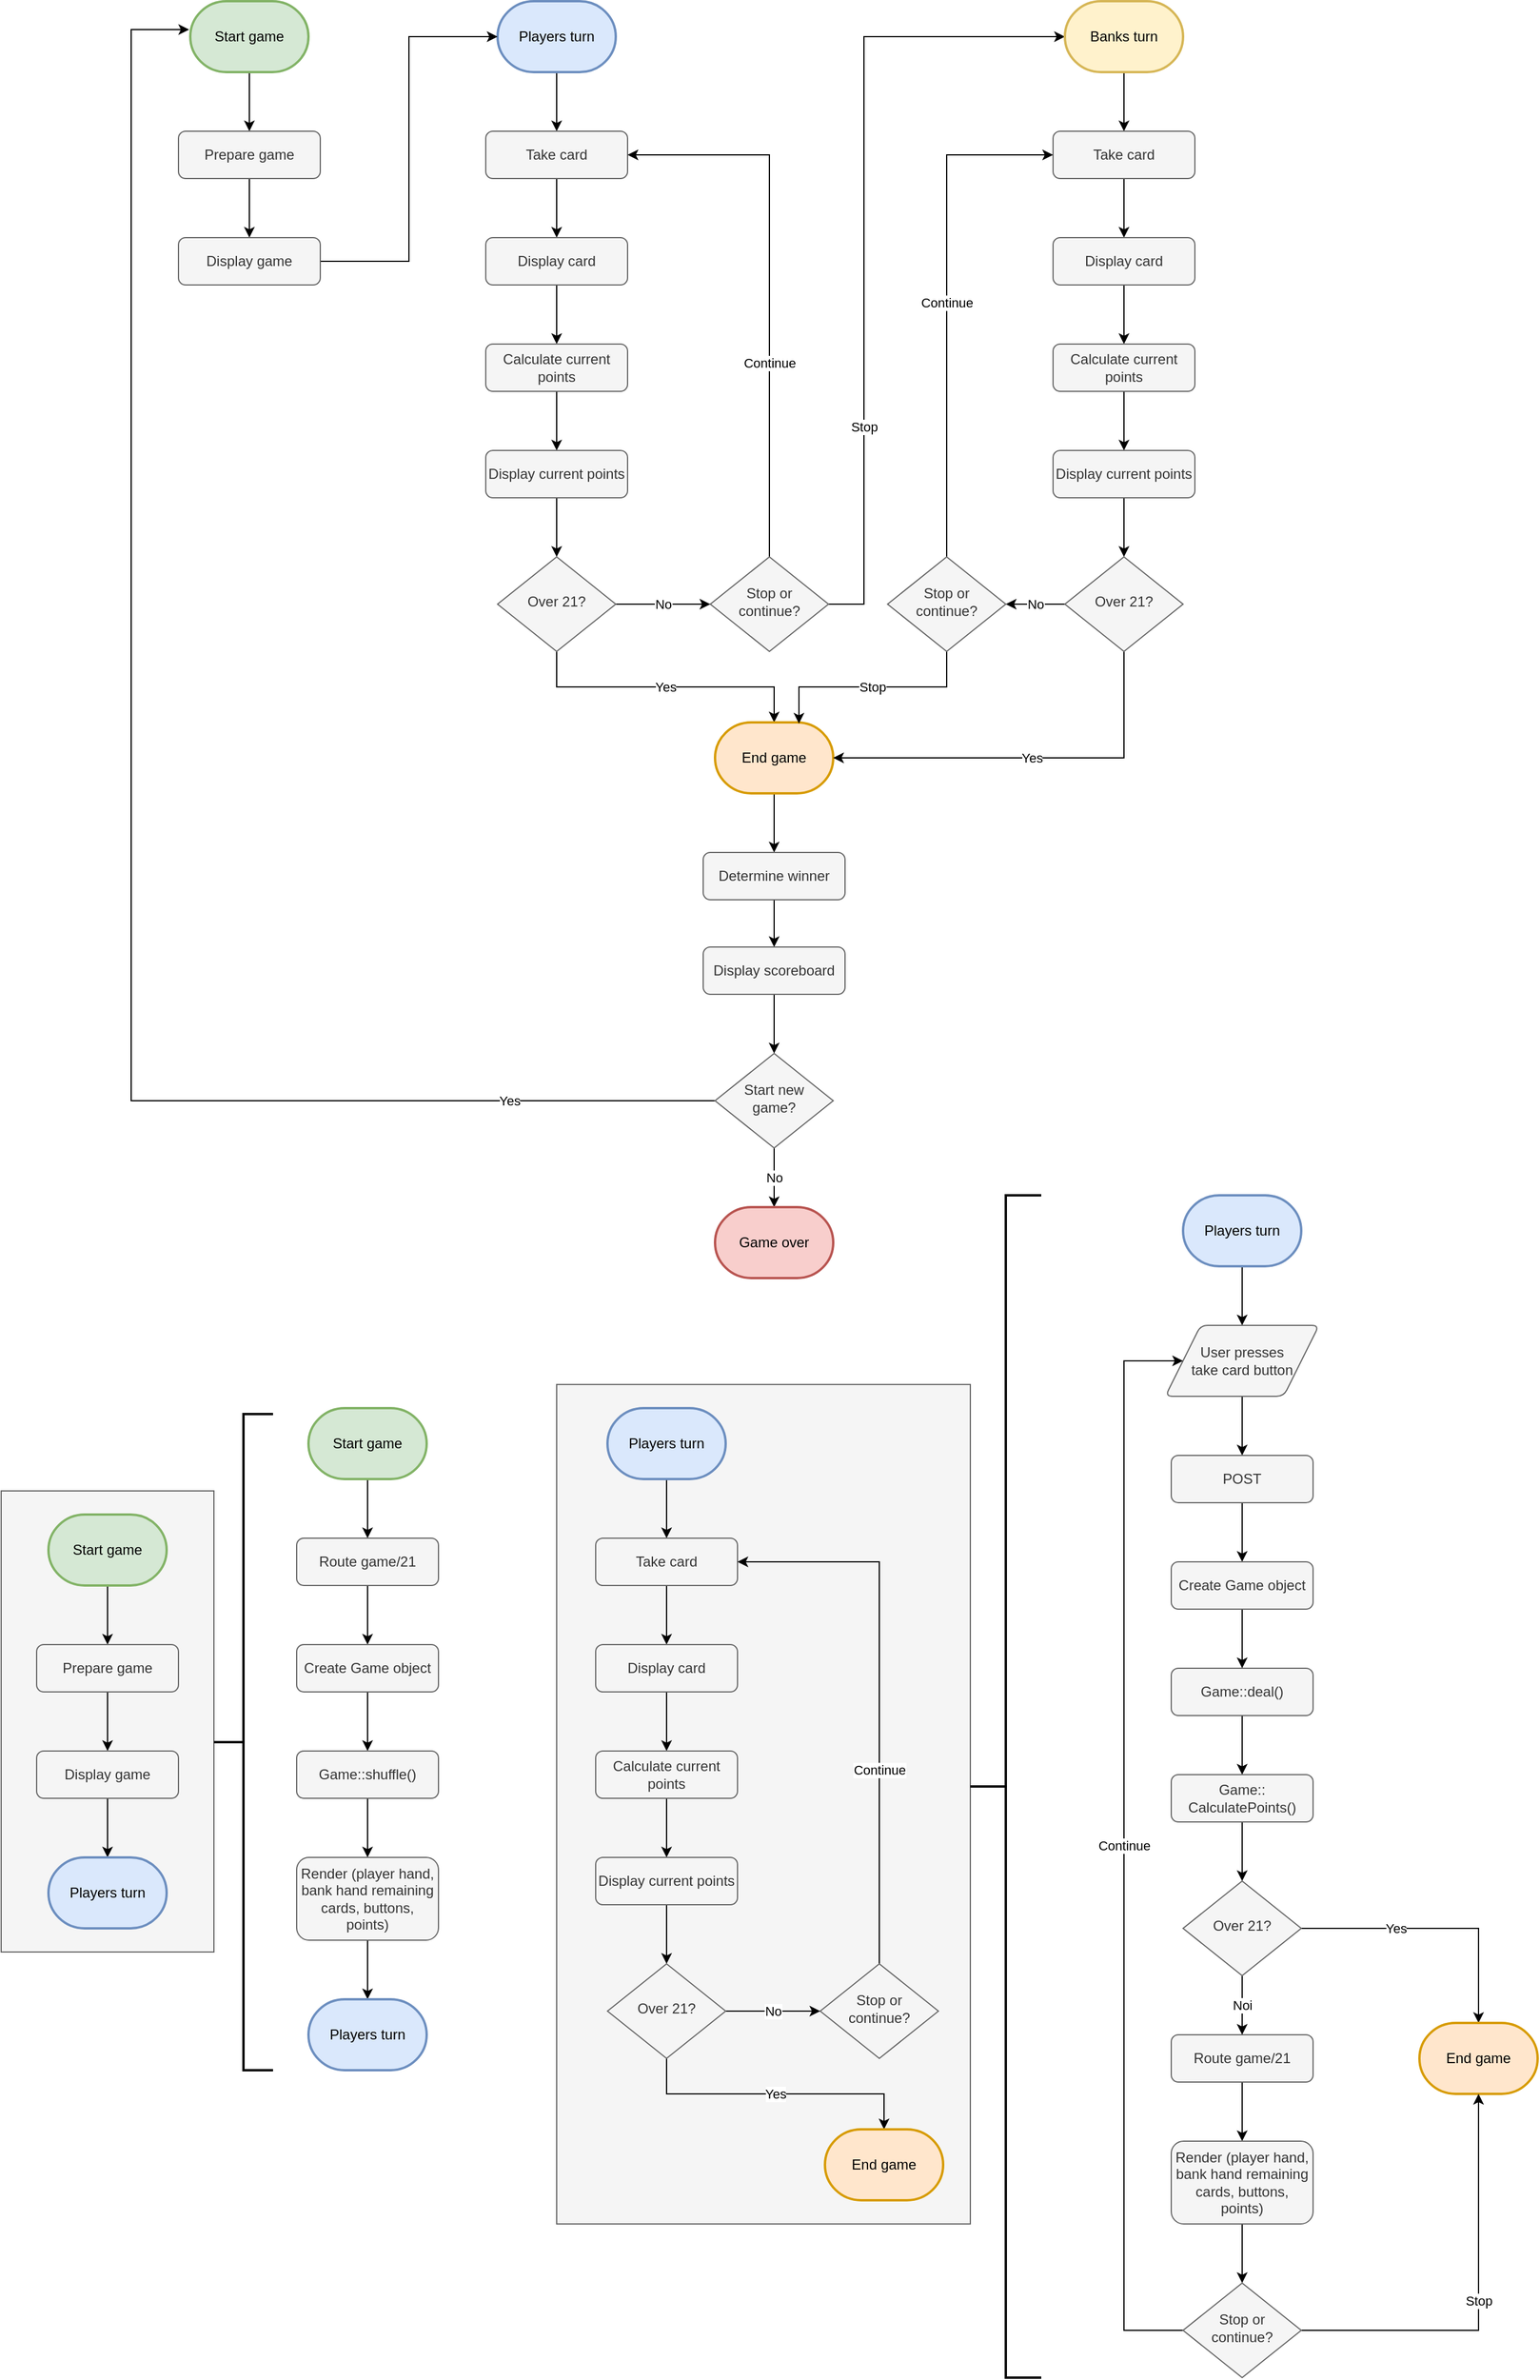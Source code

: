 <mxfile version="21.2.1" type="device">
  <diagram id="C5RBs43oDa-KdzZeNtuy" name="Page-1">
    <mxGraphModel dx="2514" dy="935" grid="1" gridSize="10" guides="1" tooltips="1" connect="1" arrows="1" fold="1" page="1" pageScale="1" pageWidth="827" pageHeight="1169" math="0" shadow="0">
      <root>
        <mxCell id="WIyWlLk6GJQsqaUBKTNV-0" />
        <mxCell id="WIyWlLk6GJQsqaUBKTNV-1" parent="WIyWlLk6GJQsqaUBKTNV-0" />
        <mxCell id="ptOUUm3T6Vk_q6HezHhn-102" value="" style="rounded=0;whiteSpace=wrap;html=1;fillColor=#f5f5f5;fontColor=#333333;strokeColor=#666666;" vertex="1" parent="WIyWlLk6GJQsqaUBKTNV-1">
          <mxGeometry x="230" y="1590" width="350" height="710" as="geometry" />
        </mxCell>
        <mxCell id="ptOUUm3T6Vk_q6HezHhn-72" value="" style="rounded=0;whiteSpace=wrap;html=1;fillColor=#f5f5f5;fontColor=#333333;strokeColor=#666666;" vertex="1" parent="WIyWlLk6GJQsqaUBKTNV-1">
          <mxGeometry x="-240" y="1680" width="180" height="390" as="geometry" />
        </mxCell>
        <mxCell id="ptOUUm3T6Vk_q6HezHhn-61" style="edgeStyle=orthogonalEdgeStyle;rounded=0;orthogonalLoop=1;jettySize=auto;html=1;exitX=0.5;exitY=1;exitDx=0;exitDy=0;exitPerimeter=0;entryX=0.5;entryY=0;entryDx=0;entryDy=0;" edge="1" parent="WIyWlLk6GJQsqaUBKTNV-1" source="ptOUUm3T6Vk_q6HezHhn-9" target="ptOUUm3T6Vk_q6HezHhn-58">
          <mxGeometry relative="1" as="geometry" />
        </mxCell>
        <mxCell id="ptOUUm3T6Vk_q6HezHhn-9" value="Start game" style="strokeWidth=2;html=1;shape=mxgraph.flowchart.terminator;whiteSpace=wrap;fillColor=#d5e8d4;strokeColor=#82b366;" vertex="1" parent="WIyWlLk6GJQsqaUBKTNV-1">
          <mxGeometry x="-80" y="420" width="100" height="60" as="geometry" />
        </mxCell>
        <mxCell id="ptOUUm3T6Vk_q6HezHhn-15" style="edgeStyle=orthogonalEdgeStyle;rounded=0;orthogonalLoop=1;jettySize=auto;html=1;exitX=0.5;exitY=1;exitDx=0;exitDy=0;exitPerimeter=0;entryX=0.5;entryY=0;entryDx=0;entryDy=0;" edge="1" parent="WIyWlLk6GJQsqaUBKTNV-1" source="ptOUUm3T6Vk_q6HezHhn-11" target="ptOUUm3T6Vk_q6HezHhn-12">
          <mxGeometry relative="1" as="geometry" />
        </mxCell>
        <mxCell id="ptOUUm3T6Vk_q6HezHhn-11" value="Players turn" style="strokeWidth=2;html=1;shape=mxgraph.flowchart.terminator;whiteSpace=wrap;fillColor=#dae8fc;strokeColor=#6c8ebf;" vertex="1" parent="WIyWlLk6GJQsqaUBKTNV-1">
          <mxGeometry x="180" y="420" width="100" height="60" as="geometry" />
        </mxCell>
        <mxCell id="ptOUUm3T6Vk_q6HezHhn-14" style="edgeStyle=orthogonalEdgeStyle;rounded=0;orthogonalLoop=1;jettySize=auto;html=1;exitX=0.5;exitY=1;exitDx=0;exitDy=0;entryX=0.5;entryY=0;entryDx=0;entryDy=0;" edge="1" parent="WIyWlLk6GJQsqaUBKTNV-1" source="ptOUUm3T6Vk_q6HezHhn-12" target="ptOUUm3T6Vk_q6HezHhn-13">
          <mxGeometry relative="1" as="geometry" />
        </mxCell>
        <mxCell id="ptOUUm3T6Vk_q6HezHhn-12" value="Take card" style="rounded=1;whiteSpace=wrap;html=1;fontSize=12;glass=0;strokeWidth=1;shadow=0;fillColor=#f5f5f5;fontColor=#333333;strokeColor=#666666;" vertex="1" parent="WIyWlLk6GJQsqaUBKTNV-1">
          <mxGeometry x="170" y="530" width="120" height="40" as="geometry" />
        </mxCell>
        <mxCell id="ptOUUm3T6Vk_q6HezHhn-20" style="edgeStyle=orthogonalEdgeStyle;rounded=0;orthogonalLoop=1;jettySize=auto;html=1;exitX=0.5;exitY=1;exitDx=0;exitDy=0;entryX=0.5;entryY=0;entryDx=0;entryDy=0;" edge="1" parent="WIyWlLk6GJQsqaUBKTNV-1" source="ptOUUm3T6Vk_q6HezHhn-13" target="ptOUUm3T6Vk_q6HezHhn-19">
          <mxGeometry relative="1" as="geometry" />
        </mxCell>
        <mxCell id="ptOUUm3T6Vk_q6HezHhn-13" value="Display card" style="rounded=1;whiteSpace=wrap;html=1;fontSize=12;glass=0;strokeWidth=1;shadow=0;fillColor=#f5f5f5;fontColor=#333333;strokeColor=#666666;" vertex="1" parent="WIyWlLk6GJQsqaUBKTNV-1">
          <mxGeometry x="170" y="620" width="120" height="40" as="geometry" />
        </mxCell>
        <mxCell id="ptOUUm3T6Vk_q6HezHhn-25" value="Continue" style="edgeStyle=orthogonalEdgeStyle;rounded=0;orthogonalLoop=1;jettySize=auto;html=1;exitX=0.5;exitY=0;exitDx=0;exitDy=0;entryX=1;entryY=0.5;entryDx=0;entryDy=0;" edge="1" parent="WIyWlLk6GJQsqaUBKTNV-1" source="ptOUUm3T6Vk_q6HezHhn-18" target="ptOUUm3T6Vk_q6HezHhn-12">
          <mxGeometry x="-0.286" relative="1" as="geometry">
            <Array as="points">
              <mxPoint x="410" y="550" />
            </Array>
            <mxPoint as="offset" />
          </mxGeometry>
        </mxCell>
        <mxCell id="ptOUUm3T6Vk_q6HezHhn-27" value="Stop" style="edgeStyle=orthogonalEdgeStyle;rounded=0;orthogonalLoop=1;jettySize=auto;html=1;exitX=1;exitY=0.5;exitDx=0;exitDy=0;entryX=0;entryY=0.5;entryDx=0;entryDy=0;entryPerimeter=0;" edge="1" parent="WIyWlLk6GJQsqaUBKTNV-1" source="ptOUUm3T6Vk_q6HezHhn-18" target="ptOUUm3T6Vk_q6HezHhn-26">
          <mxGeometry x="-0.471" relative="1" as="geometry">
            <mxPoint x="410" y="450" as="targetPoint" />
            <Array as="points">
              <mxPoint x="490" y="930" />
              <mxPoint x="490" y="450" />
            </Array>
            <mxPoint as="offset" />
          </mxGeometry>
        </mxCell>
        <mxCell id="ptOUUm3T6Vk_q6HezHhn-18" value="Stop or continue?" style="rhombus;whiteSpace=wrap;html=1;shadow=0;fontFamily=Helvetica;fontSize=12;align=center;strokeWidth=1;spacing=6;spacingTop=-4;fillColor=#f5f5f5;strokeColor=#666666;fontColor=#333333;" vertex="1" parent="WIyWlLk6GJQsqaUBKTNV-1">
          <mxGeometry x="360" y="890" width="100" height="80" as="geometry" />
        </mxCell>
        <mxCell id="ptOUUm3T6Vk_q6HezHhn-23" style="edgeStyle=orthogonalEdgeStyle;rounded=0;orthogonalLoop=1;jettySize=auto;html=1;exitX=0.5;exitY=1;exitDx=0;exitDy=0;entryX=0.5;entryY=0;entryDx=0;entryDy=0;" edge="1" parent="WIyWlLk6GJQsqaUBKTNV-1" source="ptOUUm3T6Vk_q6HezHhn-19" target="ptOUUm3T6Vk_q6HezHhn-22">
          <mxGeometry relative="1" as="geometry" />
        </mxCell>
        <mxCell id="ptOUUm3T6Vk_q6HezHhn-19" value="Calculate current points" style="rounded=1;whiteSpace=wrap;html=1;fontSize=12;glass=0;strokeWidth=1;shadow=0;fillColor=#f5f5f5;fontColor=#333333;strokeColor=#666666;" vertex="1" parent="WIyWlLk6GJQsqaUBKTNV-1">
          <mxGeometry x="170" y="710" width="120" height="40" as="geometry" />
        </mxCell>
        <mxCell id="ptOUUm3T6Vk_q6HezHhn-30" style="edgeStyle=orthogonalEdgeStyle;rounded=0;orthogonalLoop=1;jettySize=auto;html=1;exitX=0.5;exitY=1;exitDx=0;exitDy=0;entryX=0.5;entryY=0;entryDx=0;entryDy=0;" edge="1" parent="WIyWlLk6GJQsqaUBKTNV-1" source="ptOUUm3T6Vk_q6HezHhn-22" target="ptOUUm3T6Vk_q6HezHhn-28">
          <mxGeometry relative="1" as="geometry" />
        </mxCell>
        <mxCell id="ptOUUm3T6Vk_q6HezHhn-22" value="Display current points" style="rounded=1;whiteSpace=wrap;html=1;fontSize=12;glass=0;strokeWidth=1;shadow=0;fillColor=#f5f5f5;fontColor=#333333;strokeColor=#666666;" vertex="1" parent="WIyWlLk6GJQsqaUBKTNV-1">
          <mxGeometry x="170" y="800" width="120" height="40" as="geometry" />
        </mxCell>
        <mxCell id="ptOUUm3T6Vk_q6HezHhn-43" style="edgeStyle=orthogonalEdgeStyle;rounded=0;orthogonalLoop=1;jettySize=auto;html=1;exitX=0.5;exitY=1;exitDx=0;exitDy=0;exitPerimeter=0;entryX=0.5;entryY=0;entryDx=0;entryDy=0;" edge="1" parent="WIyWlLk6GJQsqaUBKTNV-1" source="ptOUUm3T6Vk_q6HezHhn-26" target="ptOUUm3T6Vk_q6HezHhn-35">
          <mxGeometry relative="1" as="geometry" />
        </mxCell>
        <mxCell id="ptOUUm3T6Vk_q6HezHhn-26" value="Banks turn" style="strokeWidth=2;html=1;shape=mxgraph.flowchart.terminator;whiteSpace=wrap;fillColor=#fff2cc;strokeColor=#d6b656;" vertex="1" parent="WIyWlLk6GJQsqaUBKTNV-1">
          <mxGeometry x="660" y="420" width="100" height="60" as="geometry" />
        </mxCell>
        <mxCell id="ptOUUm3T6Vk_q6HezHhn-32" value="Yes" style="edgeStyle=orthogonalEdgeStyle;rounded=0;orthogonalLoop=1;jettySize=auto;html=1;exitX=0.5;exitY=1;exitDx=0;exitDy=0;entryX=0.5;entryY=0;entryDx=0;entryDy=0;entryPerimeter=0;" edge="1" parent="WIyWlLk6GJQsqaUBKTNV-1" source="ptOUUm3T6Vk_q6HezHhn-28" target="ptOUUm3T6Vk_q6HezHhn-31">
          <mxGeometry relative="1" as="geometry" />
        </mxCell>
        <mxCell id="ptOUUm3T6Vk_q6HezHhn-33" value="No" style="edgeStyle=orthogonalEdgeStyle;rounded=0;orthogonalLoop=1;jettySize=auto;html=1;entryX=0;entryY=0.5;entryDx=0;entryDy=0;" edge="1" parent="WIyWlLk6GJQsqaUBKTNV-1" source="ptOUUm3T6Vk_q6HezHhn-28" target="ptOUUm3T6Vk_q6HezHhn-18">
          <mxGeometry relative="1" as="geometry">
            <mxPoint x="380" y="1080" as="targetPoint" />
          </mxGeometry>
        </mxCell>
        <mxCell id="ptOUUm3T6Vk_q6HezHhn-28" value="Over 21?" style="rhombus;whiteSpace=wrap;html=1;shadow=0;fontFamily=Helvetica;fontSize=12;align=center;strokeWidth=1;spacing=6;spacingTop=-4;fillColor=#f5f5f5;strokeColor=#666666;fontColor=#333333;" vertex="1" parent="WIyWlLk6GJQsqaUBKTNV-1">
          <mxGeometry x="180" y="890" width="100" height="80" as="geometry" />
        </mxCell>
        <mxCell id="ptOUUm3T6Vk_q6HezHhn-50" style="edgeStyle=orthogonalEdgeStyle;rounded=0;orthogonalLoop=1;jettySize=auto;html=1;exitX=0.5;exitY=1;exitDx=0;exitDy=0;exitPerimeter=0;entryX=0.5;entryY=0;entryDx=0;entryDy=0;" edge="1" parent="WIyWlLk6GJQsqaUBKTNV-1" source="ptOUUm3T6Vk_q6HezHhn-31" target="ptOUUm3T6Vk_q6HezHhn-49">
          <mxGeometry relative="1" as="geometry" />
        </mxCell>
        <mxCell id="ptOUUm3T6Vk_q6HezHhn-31" value="End game" style="strokeWidth=2;html=1;shape=mxgraph.flowchart.terminator;whiteSpace=wrap;fillColor=#ffe6cc;strokeColor=#d79b00;" vertex="1" parent="WIyWlLk6GJQsqaUBKTNV-1">
          <mxGeometry x="364" y="1030" width="100" height="60" as="geometry" />
        </mxCell>
        <mxCell id="ptOUUm3T6Vk_q6HezHhn-34" style="edgeStyle=orthogonalEdgeStyle;rounded=0;orthogonalLoop=1;jettySize=auto;html=1;exitX=0.5;exitY=1;exitDx=0;exitDy=0;entryX=0.5;entryY=0;entryDx=0;entryDy=0;" edge="1" parent="WIyWlLk6GJQsqaUBKTNV-1" source="ptOUUm3T6Vk_q6HezHhn-35" target="ptOUUm3T6Vk_q6HezHhn-37">
          <mxGeometry relative="1" as="geometry" />
        </mxCell>
        <mxCell id="ptOUUm3T6Vk_q6HezHhn-35" value="Take card" style="rounded=1;whiteSpace=wrap;html=1;fontSize=12;glass=0;strokeWidth=1;shadow=0;fillColor=#f5f5f5;fontColor=#333333;strokeColor=#666666;" vertex="1" parent="WIyWlLk6GJQsqaUBKTNV-1">
          <mxGeometry x="650" y="530" width="120" height="40" as="geometry" />
        </mxCell>
        <mxCell id="ptOUUm3T6Vk_q6HezHhn-36" style="edgeStyle=orthogonalEdgeStyle;rounded=0;orthogonalLoop=1;jettySize=auto;html=1;exitX=0.5;exitY=1;exitDx=0;exitDy=0;entryX=0.5;entryY=0;entryDx=0;entryDy=0;" edge="1" parent="WIyWlLk6GJQsqaUBKTNV-1" source="ptOUUm3T6Vk_q6HezHhn-37" target="ptOUUm3T6Vk_q6HezHhn-39">
          <mxGeometry relative="1" as="geometry" />
        </mxCell>
        <mxCell id="ptOUUm3T6Vk_q6HezHhn-37" value="Display card" style="rounded=1;whiteSpace=wrap;html=1;fontSize=12;glass=0;strokeWidth=1;shadow=0;fillColor=#f5f5f5;fontColor=#333333;strokeColor=#666666;" vertex="1" parent="WIyWlLk6GJQsqaUBKTNV-1">
          <mxGeometry x="650" y="620" width="120" height="40" as="geometry" />
        </mxCell>
        <mxCell id="ptOUUm3T6Vk_q6HezHhn-38" style="edgeStyle=orthogonalEdgeStyle;rounded=0;orthogonalLoop=1;jettySize=auto;html=1;exitX=0.5;exitY=1;exitDx=0;exitDy=0;entryX=0.5;entryY=0;entryDx=0;entryDy=0;" edge="1" parent="WIyWlLk6GJQsqaUBKTNV-1" source="ptOUUm3T6Vk_q6HezHhn-39" target="ptOUUm3T6Vk_q6HezHhn-41">
          <mxGeometry relative="1" as="geometry" />
        </mxCell>
        <mxCell id="ptOUUm3T6Vk_q6HezHhn-39" value="Calculate current points" style="rounded=1;whiteSpace=wrap;html=1;fontSize=12;glass=0;strokeWidth=1;shadow=0;fillColor=#f5f5f5;fontColor=#333333;strokeColor=#666666;" vertex="1" parent="WIyWlLk6GJQsqaUBKTNV-1">
          <mxGeometry x="650" y="710" width="120" height="40" as="geometry" />
        </mxCell>
        <mxCell id="ptOUUm3T6Vk_q6HezHhn-40" style="edgeStyle=orthogonalEdgeStyle;rounded=0;orthogonalLoop=1;jettySize=auto;html=1;exitX=0.5;exitY=1;exitDx=0;exitDy=0;entryX=0.5;entryY=0;entryDx=0;entryDy=0;" edge="1" parent="WIyWlLk6GJQsqaUBKTNV-1" source="ptOUUm3T6Vk_q6HezHhn-41" target="ptOUUm3T6Vk_q6HezHhn-42">
          <mxGeometry relative="1" as="geometry" />
        </mxCell>
        <mxCell id="ptOUUm3T6Vk_q6HezHhn-41" value="Display current points" style="rounded=1;whiteSpace=wrap;html=1;fontSize=12;glass=0;strokeWidth=1;shadow=0;fillColor=#f5f5f5;fontColor=#333333;strokeColor=#666666;" vertex="1" parent="WIyWlLk6GJQsqaUBKTNV-1">
          <mxGeometry x="650" y="800" width="120" height="40" as="geometry" />
        </mxCell>
        <mxCell id="ptOUUm3T6Vk_q6HezHhn-45" value="Yes" style="edgeStyle=orthogonalEdgeStyle;rounded=0;orthogonalLoop=1;jettySize=auto;html=1;exitX=0.5;exitY=1;exitDx=0;exitDy=0;entryX=1;entryY=0.5;entryDx=0;entryDy=0;entryPerimeter=0;" edge="1" parent="WIyWlLk6GJQsqaUBKTNV-1" source="ptOUUm3T6Vk_q6HezHhn-42" target="ptOUUm3T6Vk_q6HezHhn-31">
          <mxGeometry relative="1" as="geometry" />
        </mxCell>
        <mxCell id="ptOUUm3T6Vk_q6HezHhn-46" value="No" style="edgeStyle=orthogonalEdgeStyle;rounded=0;orthogonalLoop=1;jettySize=auto;html=1;exitX=0;exitY=0.5;exitDx=0;exitDy=0;entryX=1;entryY=0.5;entryDx=0;entryDy=0;" edge="1" parent="WIyWlLk6GJQsqaUBKTNV-1" source="ptOUUm3T6Vk_q6HezHhn-42" target="ptOUUm3T6Vk_q6HezHhn-44">
          <mxGeometry relative="1" as="geometry" />
        </mxCell>
        <mxCell id="ptOUUm3T6Vk_q6HezHhn-42" value="Over 21?" style="rhombus;whiteSpace=wrap;html=1;shadow=0;fontFamily=Helvetica;fontSize=12;align=center;strokeWidth=1;spacing=6;spacingTop=-4;fillColor=#f5f5f5;strokeColor=#666666;fontColor=#333333;" vertex="1" parent="WIyWlLk6GJQsqaUBKTNV-1">
          <mxGeometry x="660" y="890" width="100" height="80" as="geometry" />
        </mxCell>
        <mxCell id="ptOUUm3T6Vk_q6HezHhn-47" value="Continue" style="edgeStyle=orthogonalEdgeStyle;rounded=0;orthogonalLoop=1;jettySize=auto;html=1;exitX=0.5;exitY=0;exitDx=0;exitDy=0;entryX=0;entryY=0.5;entryDx=0;entryDy=0;" edge="1" parent="WIyWlLk6GJQsqaUBKTNV-1" source="ptOUUm3T6Vk_q6HezHhn-44" target="ptOUUm3T6Vk_q6HezHhn-35">
          <mxGeometry relative="1" as="geometry" />
        </mxCell>
        <mxCell id="ptOUUm3T6Vk_q6HezHhn-48" value="Stop" style="edgeStyle=orthogonalEdgeStyle;rounded=0;orthogonalLoop=1;jettySize=auto;html=1;exitX=0.5;exitY=1;exitDx=0;exitDy=0;entryX=0.71;entryY=0.017;entryDx=0;entryDy=0;entryPerimeter=0;" edge="1" parent="WIyWlLk6GJQsqaUBKTNV-1" source="ptOUUm3T6Vk_q6HezHhn-44" target="ptOUUm3T6Vk_q6HezHhn-31">
          <mxGeometry relative="1" as="geometry" />
        </mxCell>
        <mxCell id="ptOUUm3T6Vk_q6HezHhn-44" value="Stop or continue?" style="rhombus;whiteSpace=wrap;html=1;shadow=0;fontFamily=Helvetica;fontSize=12;align=center;strokeWidth=1;spacing=6;spacingTop=-4;fillColor=#f5f5f5;strokeColor=#666666;fontColor=#333333;" vertex="1" parent="WIyWlLk6GJQsqaUBKTNV-1">
          <mxGeometry x="510" y="890" width="100" height="80" as="geometry" />
        </mxCell>
        <mxCell id="ptOUUm3T6Vk_q6HezHhn-55" style="edgeStyle=orthogonalEdgeStyle;rounded=0;orthogonalLoop=1;jettySize=auto;html=1;exitX=0.5;exitY=1;exitDx=0;exitDy=0;entryX=0.5;entryY=0;entryDx=0;entryDy=0;" edge="1" parent="WIyWlLk6GJQsqaUBKTNV-1" source="ptOUUm3T6Vk_q6HezHhn-49" target="ptOUUm3T6Vk_q6HezHhn-51">
          <mxGeometry relative="1" as="geometry" />
        </mxCell>
        <mxCell id="ptOUUm3T6Vk_q6HezHhn-49" value="Determine winner" style="rounded=1;whiteSpace=wrap;html=1;fontSize=12;glass=0;strokeWidth=1;shadow=0;fillColor=#f5f5f5;fontColor=#333333;strokeColor=#666666;" vertex="1" parent="WIyWlLk6GJQsqaUBKTNV-1">
          <mxGeometry x="354" y="1140" width="120" height="40" as="geometry" />
        </mxCell>
        <mxCell id="ptOUUm3T6Vk_q6HezHhn-56" style="edgeStyle=orthogonalEdgeStyle;rounded=0;orthogonalLoop=1;jettySize=auto;html=1;exitX=0.5;exitY=1;exitDx=0;exitDy=0;entryX=0.5;entryY=0;entryDx=0;entryDy=0;" edge="1" parent="WIyWlLk6GJQsqaUBKTNV-1" source="ptOUUm3T6Vk_q6HezHhn-51" target="ptOUUm3T6Vk_q6HezHhn-52">
          <mxGeometry relative="1" as="geometry" />
        </mxCell>
        <mxCell id="ptOUUm3T6Vk_q6HezHhn-51" value="Display scoreboard" style="rounded=1;whiteSpace=wrap;html=1;fontSize=12;glass=0;strokeWidth=1;shadow=0;fillColor=#f5f5f5;fontColor=#333333;strokeColor=#666666;" vertex="1" parent="WIyWlLk6GJQsqaUBKTNV-1">
          <mxGeometry x="354" y="1220" width="120" height="40" as="geometry" />
        </mxCell>
        <mxCell id="ptOUUm3T6Vk_q6HezHhn-53" value="No" style="edgeStyle=orthogonalEdgeStyle;rounded=0;orthogonalLoop=1;jettySize=auto;html=1;exitX=0.5;exitY=1;exitDx=0;exitDy=0;entryX=0.5;entryY=0;entryDx=0;entryDy=0;entryPerimeter=0;" edge="1" parent="WIyWlLk6GJQsqaUBKTNV-1" source="ptOUUm3T6Vk_q6HezHhn-52" target="ptOUUm3T6Vk_q6HezHhn-54">
          <mxGeometry relative="1" as="geometry">
            <mxPoint x="530" y="1350" as="targetPoint" />
          </mxGeometry>
        </mxCell>
        <mxCell id="ptOUUm3T6Vk_q6HezHhn-57" value="Yes" style="edgeStyle=orthogonalEdgeStyle;rounded=0;orthogonalLoop=1;jettySize=auto;html=1;exitX=0;exitY=0.5;exitDx=0;exitDy=0;entryX=-0.01;entryY=0.4;entryDx=0;entryDy=0;entryPerimeter=0;" edge="1" parent="WIyWlLk6GJQsqaUBKTNV-1" source="ptOUUm3T6Vk_q6HezHhn-52" target="ptOUUm3T6Vk_q6HezHhn-9">
          <mxGeometry x="-0.76" relative="1" as="geometry">
            <mxPoint x="-100" y="680" as="targetPoint" />
            <Array as="points">
              <mxPoint x="-130" y="1350" />
              <mxPoint x="-130" y="444" />
            </Array>
            <mxPoint as="offset" />
          </mxGeometry>
        </mxCell>
        <mxCell id="ptOUUm3T6Vk_q6HezHhn-52" value="Start new game?" style="rhombus;whiteSpace=wrap;html=1;shadow=0;fontFamily=Helvetica;fontSize=12;align=center;strokeWidth=1;spacing=6;spacingTop=-4;fillColor=#f5f5f5;strokeColor=#666666;fontColor=#333333;" vertex="1" parent="WIyWlLk6GJQsqaUBKTNV-1">
          <mxGeometry x="364" y="1310" width="100" height="80" as="geometry" />
        </mxCell>
        <mxCell id="ptOUUm3T6Vk_q6HezHhn-54" value="Game over" style="strokeWidth=2;html=1;shape=mxgraph.flowchart.terminator;whiteSpace=wrap;fillColor=#f8cecc;strokeColor=#b85450;" vertex="1" parent="WIyWlLk6GJQsqaUBKTNV-1">
          <mxGeometry x="364" y="1440" width="100" height="60" as="geometry" />
        </mxCell>
        <mxCell id="ptOUUm3T6Vk_q6HezHhn-62" style="edgeStyle=orthogonalEdgeStyle;rounded=0;orthogonalLoop=1;jettySize=auto;html=1;exitX=0.5;exitY=1;exitDx=0;exitDy=0;entryX=0.5;entryY=0;entryDx=0;entryDy=0;" edge="1" parent="WIyWlLk6GJQsqaUBKTNV-1" source="ptOUUm3T6Vk_q6HezHhn-58" target="ptOUUm3T6Vk_q6HezHhn-59">
          <mxGeometry relative="1" as="geometry" />
        </mxCell>
        <mxCell id="ptOUUm3T6Vk_q6HezHhn-58" value="Prepare game" style="rounded=1;whiteSpace=wrap;html=1;fontSize=12;glass=0;strokeWidth=1;shadow=0;fillColor=#f5f5f5;fontColor=#333333;strokeColor=#666666;" vertex="1" parent="WIyWlLk6GJQsqaUBKTNV-1">
          <mxGeometry x="-90" y="530" width="120" height="40" as="geometry" />
        </mxCell>
        <mxCell id="ptOUUm3T6Vk_q6HezHhn-60" style="edgeStyle=orthogonalEdgeStyle;rounded=0;orthogonalLoop=1;jettySize=auto;html=1;exitX=1;exitY=0.5;exitDx=0;exitDy=0;entryX=0;entryY=0.5;entryDx=0;entryDy=0;entryPerimeter=0;" edge="1" parent="WIyWlLk6GJQsqaUBKTNV-1" source="ptOUUm3T6Vk_q6HezHhn-59" target="ptOUUm3T6Vk_q6HezHhn-11">
          <mxGeometry relative="1" as="geometry" />
        </mxCell>
        <mxCell id="ptOUUm3T6Vk_q6HezHhn-59" value="Display game" style="rounded=1;whiteSpace=wrap;html=1;fontSize=12;glass=0;strokeWidth=1;shadow=0;fillColor=#f5f5f5;fontColor=#333333;strokeColor=#666666;" vertex="1" parent="WIyWlLk6GJQsqaUBKTNV-1">
          <mxGeometry x="-90" y="620" width="120" height="40" as="geometry" />
        </mxCell>
        <mxCell id="ptOUUm3T6Vk_q6HezHhn-66" style="edgeStyle=orthogonalEdgeStyle;rounded=0;orthogonalLoop=1;jettySize=auto;html=1;exitX=0.5;exitY=1;exitDx=0;exitDy=0;exitPerimeter=0;entryX=0.5;entryY=0;entryDx=0;entryDy=0;" edge="1" parent="WIyWlLk6GJQsqaUBKTNV-1" source="ptOUUm3T6Vk_q6HezHhn-67" target="ptOUUm3T6Vk_q6HezHhn-69">
          <mxGeometry relative="1" as="geometry" />
        </mxCell>
        <mxCell id="ptOUUm3T6Vk_q6HezHhn-67" value="Start game" style="strokeWidth=2;html=1;shape=mxgraph.flowchart.terminator;whiteSpace=wrap;fillColor=#d5e8d4;strokeColor=#82b366;" vertex="1" parent="WIyWlLk6GJQsqaUBKTNV-1">
          <mxGeometry x="-200" y="1700" width="100" height="60" as="geometry" />
        </mxCell>
        <mxCell id="ptOUUm3T6Vk_q6HezHhn-68" style="edgeStyle=orthogonalEdgeStyle;rounded=0;orthogonalLoop=1;jettySize=auto;html=1;exitX=0.5;exitY=1;exitDx=0;exitDy=0;entryX=0.5;entryY=0;entryDx=0;entryDy=0;" edge="1" parent="WIyWlLk6GJQsqaUBKTNV-1" source="ptOUUm3T6Vk_q6HezHhn-69" target="ptOUUm3T6Vk_q6HezHhn-70">
          <mxGeometry relative="1" as="geometry" />
        </mxCell>
        <mxCell id="ptOUUm3T6Vk_q6HezHhn-69" value="Prepare game" style="rounded=1;whiteSpace=wrap;html=1;fontSize=12;glass=0;strokeWidth=1;shadow=0;fillColor=#f5f5f5;fontColor=#333333;strokeColor=#666666;" vertex="1" parent="WIyWlLk6GJQsqaUBKTNV-1">
          <mxGeometry x="-210" y="1810" width="120" height="40" as="geometry" />
        </mxCell>
        <mxCell id="ptOUUm3T6Vk_q6HezHhn-83" style="edgeStyle=orthogonalEdgeStyle;rounded=0;orthogonalLoop=1;jettySize=auto;html=1;exitX=0.5;exitY=1;exitDx=0;exitDy=0;entryX=0.5;entryY=0;entryDx=0;entryDy=0;entryPerimeter=0;" edge="1" parent="WIyWlLk6GJQsqaUBKTNV-1" source="ptOUUm3T6Vk_q6HezHhn-70" target="ptOUUm3T6Vk_q6HezHhn-82">
          <mxGeometry relative="1" as="geometry" />
        </mxCell>
        <mxCell id="ptOUUm3T6Vk_q6HezHhn-70" value="Display game" style="rounded=1;whiteSpace=wrap;html=1;fontSize=12;glass=0;strokeWidth=1;shadow=0;fillColor=#f5f5f5;fontColor=#333333;strokeColor=#666666;" vertex="1" parent="WIyWlLk6GJQsqaUBKTNV-1">
          <mxGeometry x="-210" y="1900" width="120" height="40" as="geometry" />
        </mxCell>
        <mxCell id="ptOUUm3T6Vk_q6HezHhn-71" value="" style="strokeWidth=2;html=1;shape=mxgraph.flowchart.annotation_2;align=left;labelPosition=right;pointerEvents=1;" vertex="1" parent="WIyWlLk6GJQsqaUBKTNV-1">
          <mxGeometry x="-60" y="1615" width="50" height="555" as="geometry" />
        </mxCell>
        <mxCell id="ptOUUm3T6Vk_q6HezHhn-78" style="edgeStyle=orthogonalEdgeStyle;rounded=0;orthogonalLoop=1;jettySize=auto;html=1;exitX=0.5;exitY=1;exitDx=0;exitDy=0;exitPerimeter=0;entryX=0.5;entryY=0;entryDx=0;entryDy=0;" edge="1" parent="WIyWlLk6GJQsqaUBKTNV-1" source="ptOUUm3T6Vk_q6HezHhn-73" target="ptOUUm3T6Vk_q6HezHhn-74">
          <mxGeometry relative="1" as="geometry" />
        </mxCell>
        <mxCell id="ptOUUm3T6Vk_q6HezHhn-73" value="Start game" style="strokeWidth=2;html=1;shape=mxgraph.flowchart.terminator;whiteSpace=wrap;fillColor=#d5e8d4;strokeColor=#82b366;" vertex="1" parent="WIyWlLk6GJQsqaUBKTNV-1">
          <mxGeometry x="20" y="1610" width="100" height="60" as="geometry" />
        </mxCell>
        <mxCell id="ptOUUm3T6Vk_q6HezHhn-79" style="edgeStyle=orthogonalEdgeStyle;rounded=0;orthogonalLoop=1;jettySize=auto;html=1;exitX=0.5;exitY=1;exitDx=0;exitDy=0;entryX=0.5;entryY=0;entryDx=0;entryDy=0;" edge="1" parent="WIyWlLk6GJQsqaUBKTNV-1" source="ptOUUm3T6Vk_q6HezHhn-74" target="ptOUUm3T6Vk_q6HezHhn-75">
          <mxGeometry relative="1" as="geometry" />
        </mxCell>
        <mxCell id="ptOUUm3T6Vk_q6HezHhn-74" value="Route game/21" style="rounded=1;whiteSpace=wrap;html=1;fontSize=12;glass=0;strokeWidth=1;shadow=0;fillColor=#f5f5f5;fontColor=#333333;strokeColor=#666666;" vertex="1" parent="WIyWlLk6GJQsqaUBKTNV-1">
          <mxGeometry x="10" y="1720" width="120" height="40" as="geometry" />
        </mxCell>
        <mxCell id="ptOUUm3T6Vk_q6HezHhn-80" style="edgeStyle=orthogonalEdgeStyle;rounded=0;orthogonalLoop=1;jettySize=auto;html=1;exitX=0.5;exitY=1;exitDx=0;exitDy=0;entryX=0.5;entryY=0;entryDx=0;entryDy=0;" edge="1" parent="WIyWlLk6GJQsqaUBKTNV-1" source="ptOUUm3T6Vk_q6HezHhn-75" target="ptOUUm3T6Vk_q6HezHhn-76">
          <mxGeometry relative="1" as="geometry" />
        </mxCell>
        <mxCell id="ptOUUm3T6Vk_q6HezHhn-75" value="Create Game object" style="rounded=1;whiteSpace=wrap;html=1;fontSize=12;glass=0;strokeWidth=1;shadow=0;fillColor=#f5f5f5;fontColor=#333333;strokeColor=#666666;" vertex="1" parent="WIyWlLk6GJQsqaUBKTNV-1">
          <mxGeometry x="10" y="1810" width="120" height="40" as="geometry" />
        </mxCell>
        <mxCell id="ptOUUm3T6Vk_q6HezHhn-81" style="edgeStyle=orthogonalEdgeStyle;rounded=0;orthogonalLoop=1;jettySize=auto;html=1;exitX=0.5;exitY=1;exitDx=0;exitDy=0;entryX=0.5;entryY=0;entryDx=0;entryDy=0;" edge="1" parent="WIyWlLk6GJQsqaUBKTNV-1" source="ptOUUm3T6Vk_q6HezHhn-76" target="ptOUUm3T6Vk_q6HezHhn-77">
          <mxGeometry relative="1" as="geometry" />
        </mxCell>
        <mxCell id="ptOUUm3T6Vk_q6HezHhn-76" value="Game::shuffle()" style="rounded=1;whiteSpace=wrap;html=1;fontSize=12;glass=0;strokeWidth=1;shadow=0;fillColor=#f5f5f5;fontColor=#333333;strokeColor=#666666;" vertex="1" parent="WIyWlLk6GJQsqaUBKTNV-1">
          <mxGeometry x="10" y="1900" width="120" height="40" as="geometry" />
        </mxCell>
        <mxCell id="ptOUUm3T6Vk_q6HezHhn-85" style="edgeStyle=orthogonalEdgeStyle;rounded=0;orthogonalLoop=1;jettySize=auto;html=1;exitX=0.5;exitY=1;exitDx=0;exitDy=0;entryX=0.5;entryY=0;entryDx=0;entryDy=0;entryPerimeter=0;" edge="1" parent="WIyWlLk6GJQsqaUBKTNV-1" source="ptOUUm3T6Vk_q6HezHhn-77" target="ptOUUm3T6Vk_q6HezHhn-84">
          <mxGeometry relative="1" as="geometry" />
        </mxCell>
        <mxCell id="ptOUUm3T6Vk_q6HezHhn-77" value="Render (player hand, bank hand remaining cards, buttons, points)" style="rounded=1;whiteSpace=wrap;html=1;fontSize=12;glass=0;strokeWidth=1;shadow=0;fillColor=#f5f5f5;fontColor=#333333;strokeColor=#666666;" vertex="1" parent="WIyWlLk6GJQsqaUBKTNV-1">
          <mxGeometry x="10" y="1990" width="120" height="70" as="geometry" />
        </mxCell>
        <mxCell id="ptOUUm3T6Vk_q6HezHhn-82" value="Players turn" style="strokeWidth=2;html=1;shape=mxgraph.flowchart.terminator;whiteSpace=wrap;fillColor=#dae8fc;strokeColor=#6c8ebf;" vertex="1" parent="WIyWlLk6GJQsqaUBKTNV-1">
          <mxGeometry x="-200" y="1990" width="100" height="60" as="geometry" />
        </mxCell>
        <mxCell id="ptOUUm3T6Vk_q6HezHhn-84" value="Players turn" style="strokeWidth=2;html=1;shape=mxgraph.flowchart.terminator;whiteSpace=wrap;fillColor=#dae8fc;strokeColor=#6c8ebf;" vertex="1" parent="WIyWlLk6GJQsqaUBKTNV-1">
          <mxGeometry x="20" y="2110" width="100" height="60" as="geometry" />
        </mxCell>
        <mxCell id="ptOUUm3T6Vk_q6HezHhn-86" style="edgeStyle=orthogonalEdgeStyle;rounded=0;orthogonalLoop=1;jettySize=auto;html=1;exitX=0.5;exitY=1;exitDx=0;exitDy=0;exitPerimeter=0;entryX=0.5;entryY=0;entryDx=0;entryDy=0;" edge="1" parent="WIyWlLk6GJQsqaUBKTNV-1" source="ptOUUm3T6Vk_q6HezHhn-87" target="ptOUUm3T6Vk_q6HezHhn-89">
          <mxGeometry relative="1" as="geometry" />
        </mxCell>
        <mxCell id="ptOUUm3T6Vk_q6HezHhn-87" value="Players turn" style="strokeWidth=2;html=1;shape=mxgraph.flowchart.terminator;whiteSpace=wrap;fillColor=#dae8fc;strokeColor=#6c8ebf;" vertex="1" parent="WIyWlLk6GJQsqaUBKTNV-1">
          <mxGeometry x="273" y="1610" width="100" height="60" as="geometry" />
        </mxCell>
        <mxCell id="ptOUUm3T6Vk_q6HezHhn-88" style="edgeStyle=orthogonalEdgeStyle;rounded=0;orthogonalLoop=1;jettySize=auto;html=1;exitX=0.5;exitY=1;exitDx=0;exitDy=0;entryX=0.5;entryY=0;entryDx=0;entryDy=0;" edge="1" parent="WIyWlLk6GJQsqaUBKTNV-1" source="ptOUUm3T6Vk_q6HezHhn-89" target="ptOUUm3T6Vk_q6HezHhn-91">
          <mxGeometry relative="1" as="geometry" />
        </mxCell>
        <mxCell id="ptOUUm3T6Vk_q6HezHhn-89" value="Take card" style="rounded=1;whiteSpace=wrap;html=1;fontSize=12;glass=0;strokeWidth=1;shadow=0;fillColor=#f5f5f5;fontColor=#333333;strokeColor=#666666;" vertex="1" parent="WIyWlLk6GJQsqaUBKTNV-1">
          <mxGeometry x="263" y="1720" width="120" height="40" as="geometry" />
        </mxCell>
        <mxCell id="ptOUUm3T6Vk_q6HezHhn-90" style="edgeStyle=orthogonalEdgeStyle;rounded=0;orthogonalLoop=1;jettySize=auto;html=1;exitX=0.5;exitY=1;exitDx=0;exitDy=0;entryX=0.5;entryY=0;entryDx=0;entryDy=0;" edge="1" parent="WIyWlLk6GJQsqaUBKTNV-1" source="ptOUUm3T6Vk_q6HezHhn-91" target="ptOUUm3T6Vk_q6HezHhn-95">
          <mxGeometry relative="1" as="geometry" />
        </mxCell>
        <mxCell id="ptOUUm3T6Vk_q6HezHhn-91" value="Display card" style="rounded=1;whiteSpace=wrap;html=1;fontSize=12;glass=0;strokeWidth=1;shadow=0;fillColor=#f5f5f5;fontColor=#333333;strokeColor=#666666;" vertex="1" parent="WIyWlLk6GJQsqaUBKTNV-1">
          <mxGeometry x="263" y="1810" width="120" height="40" as="geometry" />
        </mxCell>
        <mxCell id="ptOUUm3T6Vk_q6HezHhn-92" value="Continue" style="edgeStyle=orthogonalEdgeStyle;rounded=0;orthogonalLoop=1;jettySize=auto;html=1;exitX=0.5;exitY=0;exitDx=0;exitDy=0;entryX=1;entryY=0.5;entryDx=0;entryDy=0;" edge="1" parent="WIyWlLk6GJQsqaUBKTNV-1" source="ptOUUm3T6Vk_q6HezHhn-93" target="ptOUUm3T6Vk_q6HezHhn-89">
          <mxGeometry x="-0.286" relative="1" as="geometry">
            <Array as="points">
              <mxPoint x="503" y="1740" />
            </Array>
            <mxPoint as="offset" />
          </mxGeometry>
        </mxCell>
        <mxCell id="ptOUUm3T6Vk_q6HezHhn-93" value="Stop or continue?" style="rhombus;whiteSpace=wrap;html=1;shadow=0;fontFamily=Helvetica;fontSize=12;align=center;strokeWidth=1;spacing=6;spacingTop=-4;fillColor=#f5f5f5;strokeColor=#666666;fontColor=#333333;" vertex="1" parent="WIyWlLk6GJQsqaUBKTNV-1">
          <mxGeometry x="453" y="2080" width="100" height="80" as="geometry" />
        </mxCell>
        <mxCell id="ptOUUm3T6Vk_q6HezHhn-94" style="edgeStyle=orthogonalEdgeStyle;rounded=0;orthogonalLoop=1;jettySize=auto;html=1;exitX=0.5;exitY=1;exitDx=0;exitDy=0;entryX=0.5;entryY=0;entryDx=0;entryDy=0;" edge="1" parent="WIyWlLk6GJQsqaUBKTNV-1" source="ptOUUm3T6Vk_q6HezHhn-95" target="ptOUUm3T6Vk_q6HezHhn-97">
          <mxGeometry relative="1" as="geometry" />
        </mxCell>
        <mxCell id="ptOUUm3T6Vk_q6HezHhn-95" value="Calculate current points" style="rounded=1;whiteSpace=wrap;html=1;fontSize=12;glass=0;strokeWidth=1;shadow=0;fillColor=#f5f5f5;fontColor=#333333;strokeColor=#666666;" vertex="1" parent="WIyWlLk6GJQsqaUBKTNV-1">
          <mxGeometry x="263" y="1900" width="120" height="40" as="geometry" />
        </mxCell>
        <mxCell id="ptOUUm3T6Vk_q6HezHhn-96" style="edgeStyle=orthogonalEdgeStyle;rounded=0;orthogonalLoop=1;jettySize=auto;html=1;exitX=0.5;exitY=1;exitDx=0;exitDy=0;entryX=0.5;entryY=0;entryDx=0;entryDy=0;" edge="1" parent="WIyWlLk6GJQsqaUBKTNV-1" source="ptOUUm3T6Vk_q6HezHhn-97" target="ptOUUm3T6Vk_q6HezHhn-100">
          <mxGeometry relative="1" as="geometry" />
        </mxCell>
        <mxCell id="ptOUUm3T6Vk_q6HezHhn-97" value="Display current points" style="rounded=1;whiteSpace=wrap;html=1;fontSize=12;glass=0;strokeWidth=1;shadow=0;fillColor=#f5f5f5;fontColor=#333333;strokeColor=#666666;" vertex="1" parent="WIyWlLk6GJQsqaUBKTNV-1">
          <mxGeometry x="263" y="1990" width="120" height="40" as="geometry" />
        </mxCell>
        <mxCell id="ptOUUm3T6Vk_q6HezHhn-98" value="Yes" style="edgeStyle=orthogonalEdgeStyle;rounded=0;orthogonalLoop=1;jettySize=auto;html=1;exitX=0.5;exitY=1;exitDx=0;exitDy=0;entryX=0.5;entryY=0;entryDx=0;entryDy=0;entryPerimeter=0;" edge="1" parent="WIyWlLk6GJQsqaUBKTNV-1" source="ptOUUm3T6Vk_q6HezHhn-100" target="ptOUUm3T6Vk_q6HezHhn-101">
          <mxGeometry relative="1" as="geometry" />
        </mxCell>
        <mxCell id="ptOUUm3T6Vk_q6HezHhn-99" value="No" style="edgeStyle=orthogonalEdgeStyle;rounded=0;orthogonalLoop=1;jettySize=auto;html=1;entryX=0;entryY=0.5;entryDx=0;entryDy=0;" edge="1" parent="WIyWlLk6GJQsqaUBKTNV-1" source="ptOUUm3T6Vk_q6HezHhn-100" target="ptOUUm3T6Vk_q6HezHhn-93">
          <mxGeometry relative="1" as="geometry">
            <mxPoint x="473" y="2270" as="targetPoint" />
          </mxGeometry>
        </mxCell>
        <mxCell id="ptOUUm3T6Vk_q6HezHhn-100" value="Over 21?" style="rhombus;whiteSpace=wrap;html=1;shadow=0;fontFamily=Helvetica;fontSize=12;align=center;strokeWidth=1;spacing=6;spacingTop=-4;fillColor=#f5f5f5;strokeColor=#666666;fontColor=#333333;" vertex="1" parent="WIyWlLk6GJQsqaUBKTNV-1">
          <mxGeometry x="273" y="2080" width="100" height="80" as="geometry" />
        </mxCell>
        <mxCell id="ptOUUm3T6Vk_q6HezHhn-101" value="End game" style="strokeWidth=2;html=1;shape=mxgraph.flowchart.terminator;whiteSpace=wrap;fillColor=#ffe6cc;strokeColor=#d79b00;" vertex="1" parent="WIyWlLk6GJQsqaUBKTNV-1">
          <mxGeometry x="457" y="2220" width="100" height="60" as="geometry" />
        </mxCell>
        <mxCell id="ptOUUm3T6Vk_q6HezHhn-103" value="" style="strokeWidth=2;html=1;shape=mxgraph.flowchart.annotation_2;align=left;labelPosition=right;pointerEvents=1;" vertex="1" parent="WIyWlLk6GJQsqaUBKTNV-1">
          <mxGeometry x="580" y="1430" width="60" height="1000" as="geometry" />
        </mxCell>
        <mxCell id="ptOUUm3T6Vk_q6HezHhn-104" style="edgeStyle=orthogonalEdgeStyle;rounded=0;orthogonalLoop=1;jettySize=auto;html=1;exitX=0.5;exitY=1;exitDx=0;exitDy=0;exitPerimeter=0;entryX=0.5;entryY=0;entryDx=0;entryDy=0;" edge="1" parent="WIyWlLk6GJQsqaUBKTNV-1" source="ptOUUm3T6Vk_q6HezHhn-105">
          <mxGeometry relative="1" as="geometry">
            <mxPoint x="810" y="1540" as="targetPoint" />
          </mxGeometry>
        </mxCell>
        <mxCell id="ptOUUm3T6Vk_q6HezHhn-105" value="Players turn" style="strokeWidth=2;html=1;shape=mxgraph.flowchart.terminator;whiteSpace=wrap;fillColor=#dae8fc;strokeColor=#6c8ebf;" vertex="1" parent="WIyWlLk6GJQsqaUBKTNV-1">
          <mxGeometry x="760" y="1430" width="100" height="60" as="geometry" />
        </mxCell>
        <mxCell id="ptOUUm3T6Vk_q6HezHhn-109" style="edgeStyle=orthogonalEdgeStyle;rounded=0;orthogonalLoop=1;jettySize=auto;html=1;exitX=0.5;exitY=1;exitDx=0;exitDy=0;entryX=0.5;entryY=0;entryDx=0;entryDy=0;" edge="1" parent="WIyWlLk6GJQsqaUBKTNV-1" source="ptOUUm3T6Vk_q6HezHhn-107" target="ptOUUm3T6Vk_q6HezHhn-108">
          <mxGeometry relative="1" as="geometry" />
        </mxCell>
        <mxCell id="ptOUUm3T6Vk_q6HezHhn-107" value="User presses &lt;br&gt;take card button" style="shape=parallelogram;html=1;strokeWidth=1;perimeter=parallelogramPerimeter;whiteSpace=wrap;rounded=1;arcSize=12;size=0.23;fillColor=#f5f5f5;fontColor=#333333;strokeColor=#666666;" vertex="1" parent="WIyWlLk6GJQsqaUBKTNV-1">
          <mxGeometry x="745" y="1540" width="130" height="60" as="geometry" />
        </mxCell>
        <mxCell id="ptOUUm3T6Vk_q6HezHhn-115" style="edgeStyle=orthogonalEdgeStyle;rounded=0;orthogonalLoop=1;jettySize=auto;html=1;exitX=0.5;exitY=1;exitDx=0;exitDy=0;entryX=0.5;entryY=0;entryDx=0;entryDy=0;" edge="1" parent="WIyWlLk6GJQsqaUBKTNV-1" source="ptOUUm3T6Vk_q6HezHhn-108" target="ptOUUm3T6Vk_q6HezHhn-112">
          <mxGeometry relative="1" as="geometry" />
        </mxCell>
        <mxCell id="ptOUUm3T6Vk_q6HezHhn-108" value="POST" style="rounded=1;whiteSpace=wrap;html=1;fontSize=12;glass=0;strokeWidth=1;shadow=0;fillColor=#f5f5f5;fontColor=#333333;strokeColor=#666666;" vertex="1" parent="WIyWlLk6GJQsqaUBKTNV-1">
          <mxGeometry x="750" y="1650" width="120" height="40" as="geometry" />
        </mxCell>
        <mxCell id="ptOUUm3T6Vk_q6HezHhn-120" style="edgeStyle=orthogonalEdgeStyle;rounded=0;orthogonalLoop=1;jettySize=auto;html=1;exitX=0.5;exitY=1;exitDx=0;exitDy=0;entryX=0.5;entryY=0;entryDx=0;entryDy=0;" edge="1" parent="WIyWlLk6GJQsqaUBKTNV-1" source="ptOUUm3T6Vk_q6HezHhn-110" target="ptOUUm3T6Vk_q6HezHhn-119">
          <mxGeometry relative="1" as="geometry" />
        </mxCell>
        <mxCell id="ptOUUm3T6Vk_q6HezHhn-110" value="Game::deal()" style="rounded=1;whiteSpace=wrap;html=1;fontSize=12;glass=0;strokeWidth=1;shadow=0;fillColor=#f5f5f5;fontColor=#333333;strokeColor=#666666;" vertex="1" parent="WIyWlLk6GJQsqaUBKTNV-1">
          <mxGeometry x="750" y="1830" width="120" height="40" as="geometry" />
        </mxCell>
        <mxCell id="ptOUUm3T6Vk_q6HezHhn-118" style="edgeStyle=orthogonalEdgeStyle;rounded=0;orthogonalLoop=1;jettySize=auto;html=1;exitX=0.5;exitY=1;exitDx=0;exitDy=0;entryX=0.5;entryY=0;entryDx=0;entryDy=0;" edge="1" parent="WIyWlLk6GJQsqaUBKTNV-1" source="ptOUUm3T6Vk_q6HezHhn-111" target="ptOUUm3T6Vk_q6HezHhn-114">
          <mxGeometry relative="1" as="geometry" />
        </mxCell>
        <mxCell id="ptOUUm3T6Vk_q6HezHhn-111" value="Route game/21" style="rounded=1;whiteSpace=wrap;html=1;fontSize=12;glass=0;strokeWidth=1;shadow=0;fillColor=#f5f5f5;fontColor=#333333;strokeColor=#666666;" vertex="1" parent="WIyWlLk6GJQsqaUBKTNV-1">
          <mxGeometry x="750" y="2140" width="120" height="40" as="geometry" />
        </mxCell>
        <mxCell id="ptOUUm3T6Vk_q6HezHhn-116" style="edgeStyle=orthogonalEdgeStyle;rounded=0;orthogonalLoop=1;jettySize=auto;html=1;exitX=0.5;exitY=1;exitDx=0;exitDy=0;entryX=0.5;entryY=0;entryDx=0;entryDy=0;" edge="1" parent="WIyWlLk6GJQsqaUBKTNV-1" source="ptOUUm3T6Vk_q6HezHhn-112" target="ptOUUm3T6Vk_q6HezHhn-110">
          <mxGeometry relative="1" as="geometry" />
        </mxCell>
        <mxCell id="ptOUUm3T6Vk_q6HezHhn-112" value="Create Game object" style="rounded=1;whiteSpace=wrap;html=1;fontSize=12;glass=0;strokeWidth=1;shadow=0;fillColor=#f5f5f5;fontColor=#333333;strokeColor=#666666;" vertex="1" parent="WIyWlLk6GJQsqaUBKTNV-1">
          <mxGeometry x="750" y="1740" width="120" height="40" as="geometry" />
        </mxCell>
        <mxCell id="ptOUUm3T6Vk_q6HezHhn-131" style="edgeStyle=orthogonalEdgeStyle;rounded=0;orthogonalLoop=1;jettySize=auto;html=1;exitX=0.5;exitY=1;exitDx=0;exitDy=0;entryX=0.5;entryY=0;entryDx=0;entryDy=0;" edge="1" parent="WIyWlLk6GJQsqaUBKTNV-1" source="ptOUUm3T6Vk_q6HezHhn-114" target="ptOUUm3T6Vk_q6HezHhn-130">
          <mxGeometry relative="1" as="geometry" />
        </mxCell>
        <mxCell id="ptOUUm3T6Vk_q6HezHhn-114" value="Render (player hand, bank hand remaining cards, buttons, points)" style="rounded=1;whiteSpace=wrap;html=1;fontSize=12;glass=0;strokeWidth=1;shadow=0;fillColor=#f5f5f5;fontColor=#333333;strokeColor=#666666;" vertex="1" parent="WIyWlLk6GJQsqaUBKTNV-1">
          <mxGeometry x="750" y="2230" width="120" height="70" as="geometry" />
        </mxCell>
        <mxCell id="ptOUUm3T6Vk_q6HezHhn-128" style="edgeStyle=orthogonalEdgeStyle;rounded=0;orthogonalLoop=1;jettySize=auto;html=1;exitX=0.5;exitY=1;exitDx=0;exitDy=0;entryX=0.5;entryY=0;entryDx=0;entryDy=0;" edge="1" parent="WIyWlLk6GJQsqaUBKTNV-1" source="ptOUUm3T6Vk_q6HezHhn-119" target="ptOUUm3T6Vk_q6HezHhn-122">
          <mxGeometry relative="1" as="geometry" />
        </mxCell>
        <mxCell id="ptOUUm3T6Vk_q6HezHhn-119" value="Game::&lt;br&gt;CalculatePoints()" style="rounded=1;whiteSpace=wrap;html=1;fontSize=12;glass=0;strokeWidth=1;shadow=0;fillColor=#f5f5f5;fontColor=#333333;strokeColor=#666666;" vertex="1" parent="WIyWlLk6GJQsqaUBKTNV-1">
          <mxGeometry x="750" y="1920" width="120" height="40" as="geometry" />
        </mxCell>
        <mxCell id="ptOUUm3T6Vk_q6HezHhn-127" value="Yes" style="edgeStyle=orthogonalEdgeStyle;rounded=0;orthogonalLoop=1;jettySize=auto;html=1;exitX=1;exitY=0.5;exitDx=0;exitDy=0;entryX=0.5;entryY=0;entryDx=0;entryDy=0;entryPerimeter=0;" edge="1" parent="WIyWlLk6GJQsqaUBKTNV-1" source="ptOUUm3T6Vk_q6HezHhn-122" target="ptOUUm3T6Vk_q6HezHhn-124">
          <mxGeometry x="-0.304" relative="1" as="geometry">
            <mxPoint as="offset" />
          </mxGeometry>
        </mxCell>
        <mxCell id="ptOUUm3T6Vk_q6HezHhn-129" value="Noi" style="edgeStyle=orthogonalEdgeStyle;rounded=0;orthogonalLoop=1;jettySize=auto;html=1;exitX=0.5;exitY=1;exitDx=0;exitDy=0;entryX=0.5;entryY=0;entryDx=0;entryDy=0;" edge="1" parent="WIyWlLk6GJQsqaUBKTNV-1" source="ptOUUm3T6Vk_q6HezHhn-122" target="ptOUUm3T6Vk_q6HezHhn-111">
          <mxGeometry relative="1" as="geometry" />
        </mxCell>
        <mxCell id="ptOUUm3T6Vk_q6HezHhn-122" value="Over 21?" style="rhombus;whiteSpace=wrap;html=1;shadow=0;fontFamily=Helvetica;fontSize=12;align=center;strokeWidth=1;spacing=6;spacingTop=-4;fillColor=#f5f5f5;strokeColor=#666666;fontColor=#333333;" vertex="1" parent="WIyWlLk6GJQsqaUBKTNV-1">
          <mxGeometry x="760" y="2010" width="100" height="80" as="geometry" />
        </mxCell>
        <mxCell id="ptOUUm3T6Vk_q6HezHhn-124" value="End game" style="strokeWidth=2;html=1;shape=mxgraph.flowchart.terminator;whiteSpace=wrap;fillColor=#ffe6cc;strokeColor=#d79b00;" vertex="1" parent="WIyWlLk6GJQsqaUBKTNV-1">
          <mxGeometry x="960" y="2130" width="100" height="60" as="geometry" />
        </mxCell>
        <mxCell id="ptOUUm3T6Vk_q6HezHhn-132" value="Continue" style="edgeStyle=orthogonalEdgeStyle;rounded=0;orthogonalLoop=1;jettySize=auto;html=1;exitX=0;exitY=0.5;exitDx=0;exitDy=0;entryX=0;entryY=0.5;entryDx=0;entryDy=0;" edge="1" parent="WIyWlLk6GJQsqaUBKTNV-1" source="ptOUUm3T6Vk_q6HezHhn-130" target="ptOUUm3T6Vk_q6HezHhn-107">
          <mxGeometry relative="1" as="geometry">
            <Array as="points">
              <mxPoint x="710" y="2390" />
              <mxPoint x="710" y="1570" />
            </Array>
          </mxGeometry>
        </mxCell>
        <mxCell id="ptOUUm3T6Vk_q6HezHhn-133" value="Stop" style="edgeStyle=orthogonalEdgeStyle;rounded=0;orthogonalLoop=1;jettySize=auto;html=1;exitX=1;exitY=0.5;exitDx=0;exitDy=0;entryX=0.5;entryY=1;entryDx=0;entryDy=0;entryPerimeter=0;" edge="1" parent="WIyWlLk6GJQsqaUBKTNV-1" source="ptOUUm3T6Vk_q6HezHhn-130" target="ptOUUm3T6Vk_q6HezHhn-124">
          <mxGeometry relative="1" as="geometry" />
        </mxCell>
        <mxCell id="ptOUUm3T6Vk_q6HezHhn-130" value="Stop or continue?" style="rhombus;whiteSpace=wrap;html=1;shadow=0;fontFamily=Helvetica;fontSize=12;align=center;strokeWidth=1;spacing=6;spacingTop=-4;fillColor=#f5f5f5;strokeColor=#666666;fontColor=#333333;" vertex="1" parent="WIyWlLk6GJQsqaUBKTNV-1">
          <mxGeometry x="760" y="2350" width="100" height="80" as="geometry" />
        </mxCell>
      </root>
    </mxGraphModel>
  </diagram>
</mxfile>
